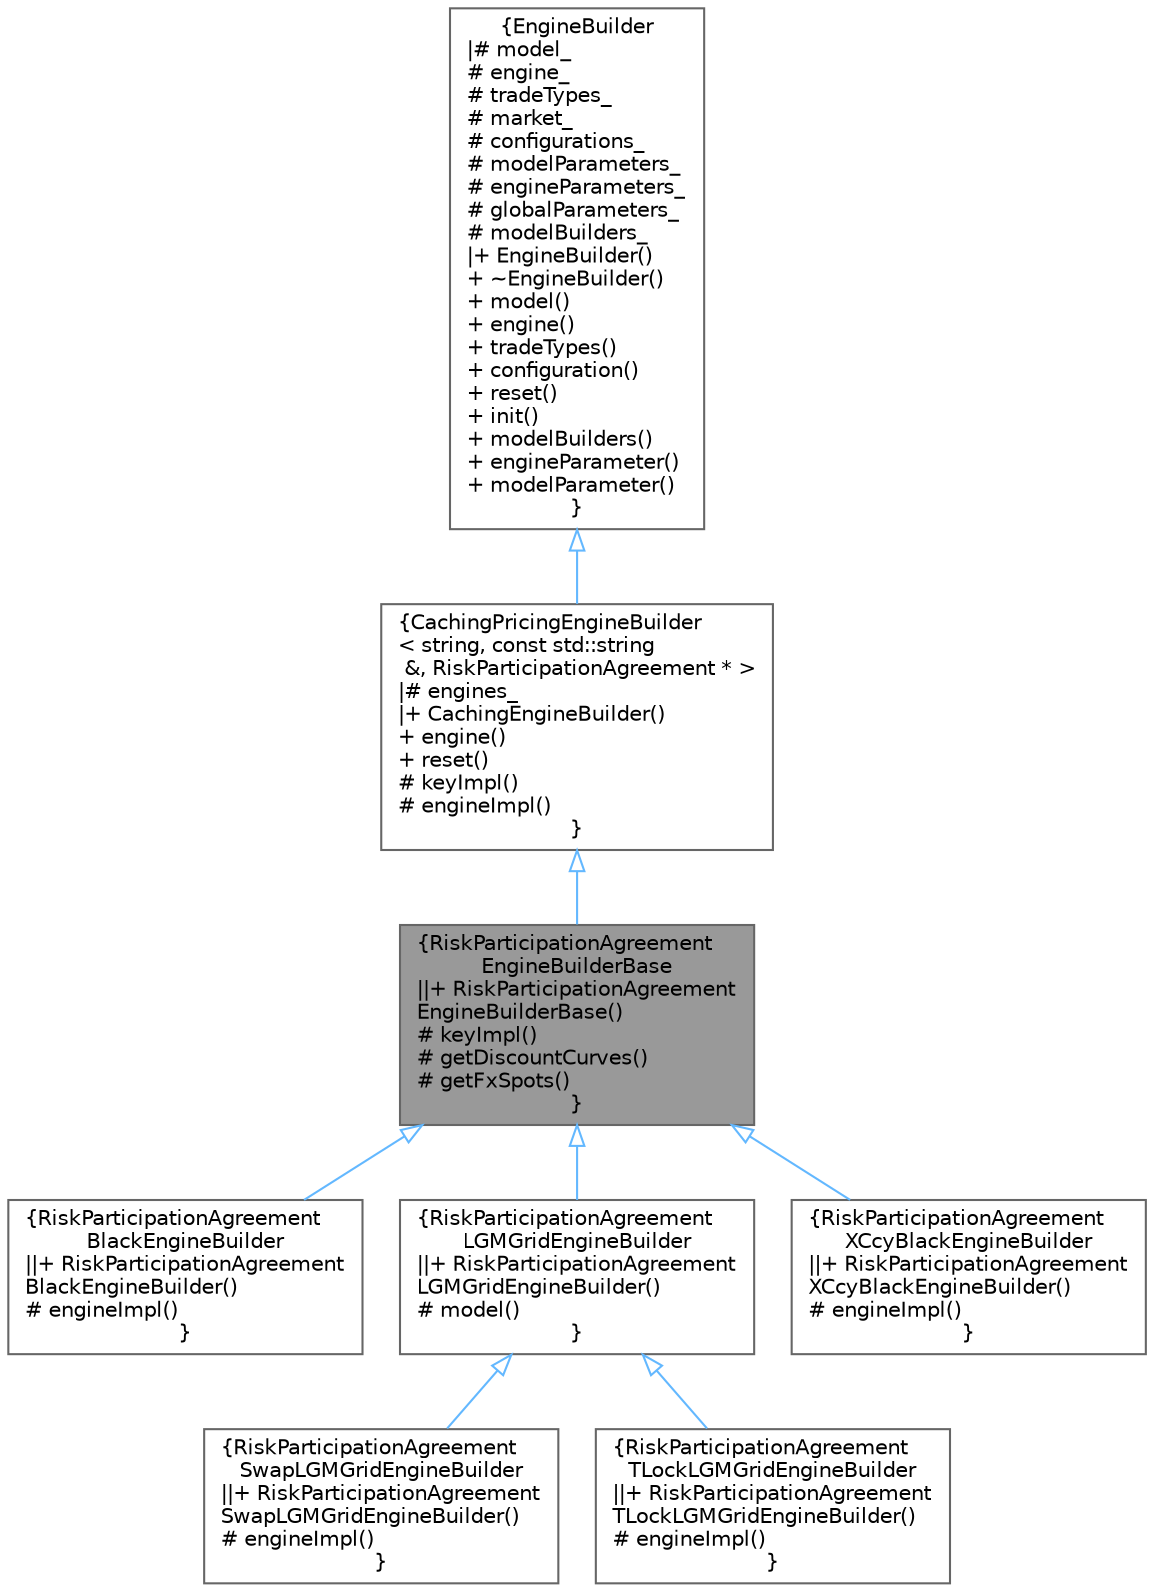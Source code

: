 digraph "RiskParticipationAgreementEngineBuilderBase"
{
 // INTERACTIVE_SVG=YES
 // LATEX_PDF_SIZE
  bgcolor="transparent";
  edge [fontname=Helvetica,fontsize=10,labelfontname=Helvetica,labelfontsize=10];
  node [fontname=Helvetica,fontsize=10,shape=box,height=0.2,width=0.4];
  Node1 [label="{RiskParticipationAgreement\lEngineBuilderBase\n||+ RiskParticipationAgreement\lEngineBuilderBase()\l# keyImpl()\l# getDiscountCurves()\l# getFxSpots()\l}",height=0.2,width=0.4,color="gray40", fillcolor="grey60", style="filled", fontcolor="black",tooltip="RPA base engine builder."];
  Node2 -> Node1 [dir="back",color="steelblue1",style="solid",arrowtail="onormal"];
  Node2 [label="{CachingPricingEngineBuilder\l\< string, const std::string\l &, RiskParticipationAgreement * \>\n|# engines_\l|+ CachingEngineBuilder()\l+ engine()\l+ reset()\l# keyImpl()\l# engineImpl()\l}",height=0.2,width=0.4,color="gray40", fillcolor="white", style="filled",URL="$classore_1_1data_1_1_caching_engine_builder.html",tooltip="Abstract template EngineBuilder class that can cache engines and coupon pricers."];
  Node3 -> Node2 [dir="back",color="steelblue1",style="solid",arrowtail="onormal"];
  Node3 [label="{EngineBuilder\n|# model_\l# engine_\l# tradeTypes_\l# market_\l# configurations_\l# modelParameters_\l# engineParameters_\l# globalParameters_\l# modelBuilders_\l|+ EngineBuilder()\l+ ~EngineBuilder()\l+ model()\l+ engine()\l+ tradeTypes()\l+ configuration()\l+ reset()\l+ init()\l+ modelBuilders()\l+ engineParameter()\l+ modelParameter()\l}",height=0.2,width=0.4,color="gray40", fillcolor="white", style="filled",URL="$classore_1_1data_1_1_engine_builder.html",tooltip="Base PricingEngine Builder class for a specific model and engine."];
  Node1 -> Node4 [dir="back",color="steelblue1",style="solid",arrowtail="onormal"];
  Node4 [label="{RiskParticipationAgreement\lBlackEngineBuilder\n||+ RiskParticipationAgreement\lBlackEngineBuilder()\l# engineImpl()\l}",height=0.2,width=0.4,color="gray40", fillcolor="white", style="filled",URL="$classore_1_1data_1_1_risk_participation_agreement_black_engine_builder.html",tooltip="RPA Black engine builder."];
  Node1 -> Node5 [dir="back",color="steelblue1",style="solid",arrowtail="onormal"];
  Node5 [label="{RiskParticipationAgreement\lLGMGridEngineBuilder\n||+ RiskParticipationAgreement\lLGMGridEngineBuilder()\l# model()\l}",height=0.2,width=0.4,color="gray40", fillcolor="white", style="filled",URL="$classore_1_1data_1_1_risk_participation_agreement_l_g_m_grid_engine_builder.html",tooltip="RPA Numeric LGM base builder."];
  Node5 -> Node6 [dir="back",color="steelblue1",style="solid",arrowtail="onormal"];
  Node6 [label="{RiskParticipationAgreement\lSwapLGMGridEngineBuilder\n||+ RiskParticipationAgreement\lSwapLGMGridEngineBuilder()\l# engineImpl()\l}",height=0.2,width=0.4,color="gray40", fillcolor="white", style="filled",URL="$classore_1_1data_1_1_risk_participation_agreement_swap_l_g_m_grid_engine_builder.html",tooltip="RPA Numeric LGM engine builder for swap underlyings."];
  Node5 -> Node7 [dir="back",color="steelblue1",style="solid",arrowtail="onormal"];
  Node7 [label="{RiskParticipationAgreement\lTLockLGMGridEngineBuilder\n||+ RiskParticipationAgreement\lTLockLGMGridEngineBuilder()\l# engineImpl()\l}",height=0.2,width=0.4,color="gray40", fillcolor="white", style="filled",URL="$classore_1_1data_1_1_risk_participation_agreement_t_lock_l_g_m_grid_engine_builder.html",tooltip="RPA Numeric LGM engine builder for tlock underlyings."];
  Node1 -> Node8 [dir="back",color="steelblue1",style="solid",arrowtail="onormal"];
  Node8 [label="{RiskParticipationAgreement\lXCcyBlackEngineBuilder\n||+ RiskParticipationAgreement\lXCcyBlackEngineBuilder()\l# engineImpl()\l}",height=0.2,width=0.4,color="gray40", fillcolor="white", style="filled",URL="$classore_1_1data_1_1_risk_participation_agreement_x_ccy_black_engine_builder.html",tooltip="RPA XCcy Black engine builder."];
}
